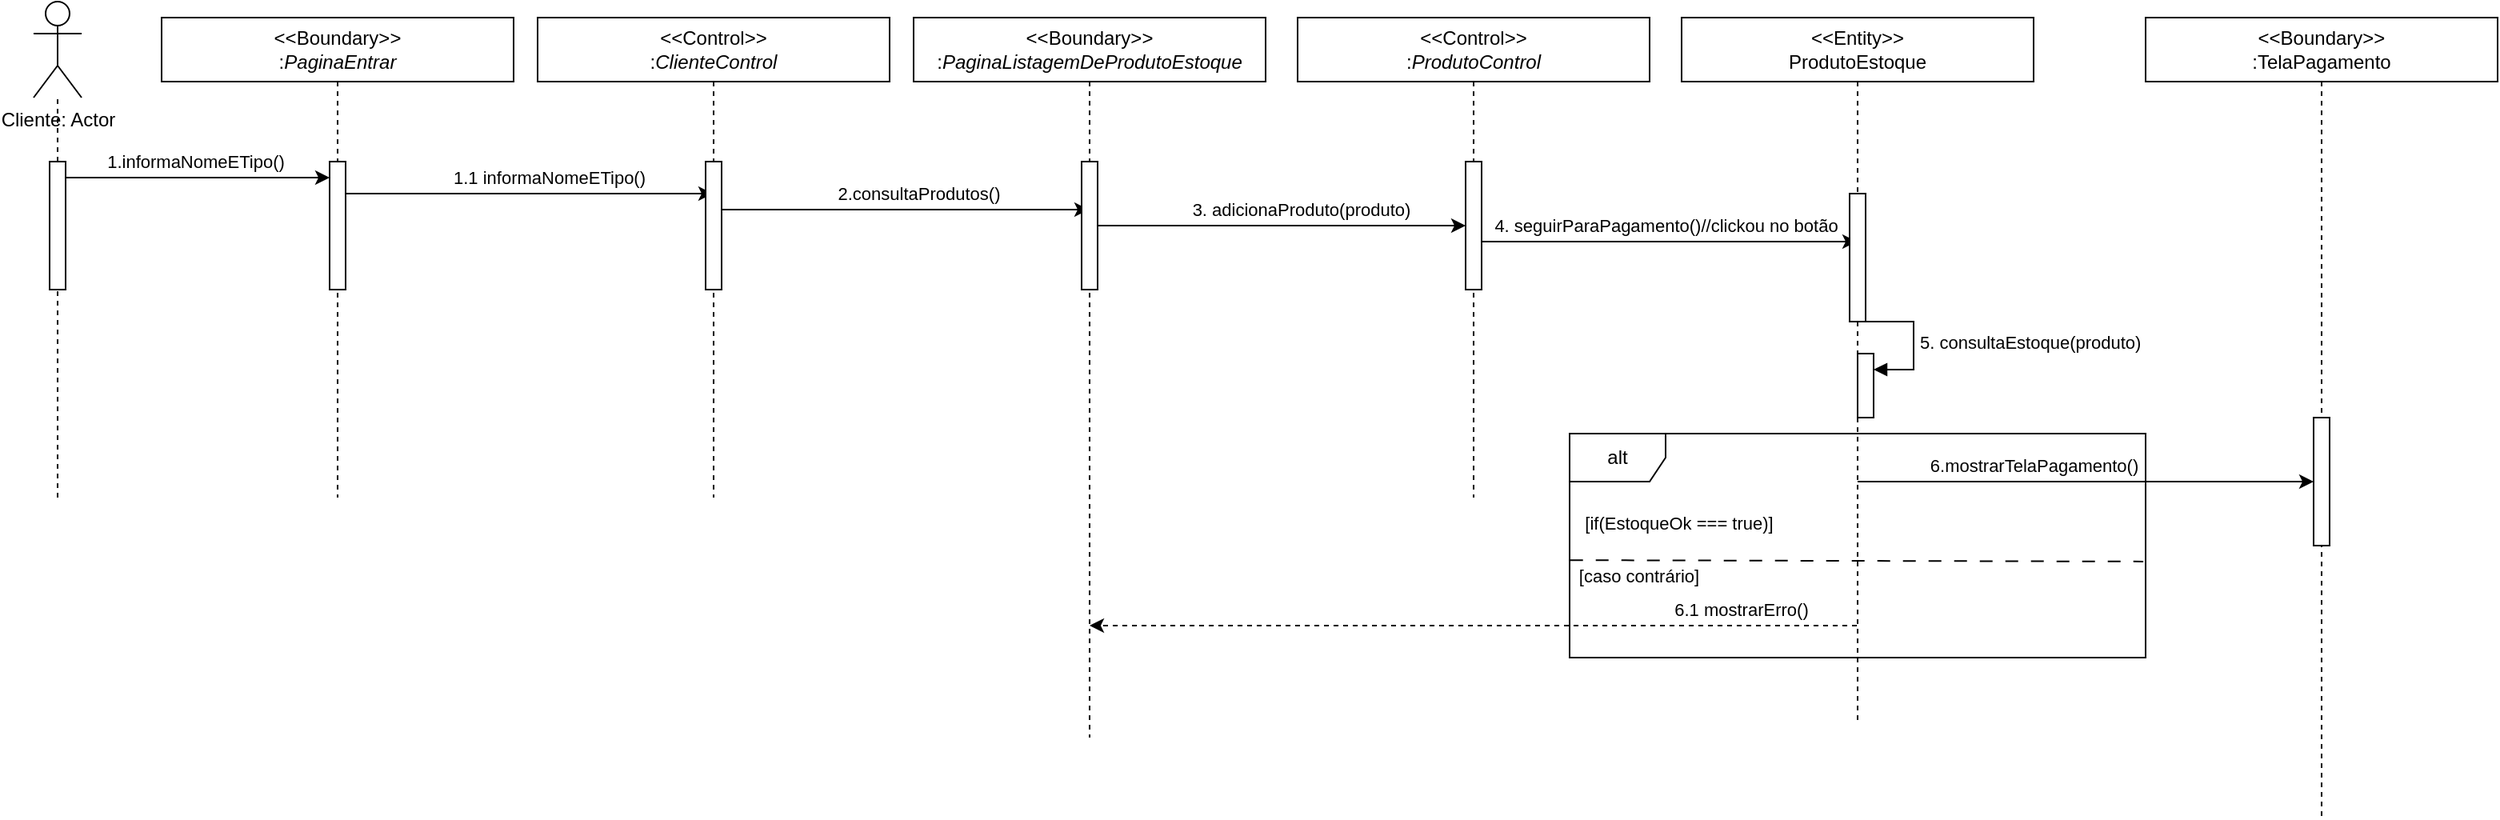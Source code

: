 <mxfile version="24.4.13" type="device">
  <diagram name="Page-1" id="2YBvvXClWsGukQMizWep">
    <mxGraphModel dx="1434" dy="746" grid="1" gridSize="10" guides="1" tooltips="1" connect="1" arrows="1" fold="1" page="1" pageScale="1" pageWidth="850" pageHeight="1100" math="0" shadow="0">
      <root>
        <mxCell id="0" />
        <mxCell id="1" parent="0" />
        <mxCell id="dIbCbMfK42CENRf47W4k-7" value="Cliente: Actor" style="shape=umlActor;verticalLabelPosition=bottom;verticalAlign=top;html=1;outlineConnect=0;" vertex="1" parent="1">
          <mxGeometry x="110" y="50" width="30" height="60" as="geometry" />
        </mxCell>
        <mxCell id="dIbCbMfK42CENRf47W4k-8" value="" style="endArrow=none;dashed=1;html=1;rounded=0;" edge="1" parent="1" source="dIbCbMfK42CENRf47W4k-10" target="dIbCbMfK42CENRf47W4k-7">
          <mxGeometry width="50" height="50" relative="1" as="geometry">
            <mxPoint x="125" y="360" as="sourcePoint" />
            <mxPoint x="390" y="160" as="targetPoint" />
          </mxGeometry>
        </mxCell>
        <mxCell id="dIbCbMfK42CENRf47W4k-9" value="" style="endArrow=none;dashed=1;html=1;rounded=0;" edge="1" parent="1" target="dIbCbMfK42CENRf47W4k-10">
          <mxGeometry width="50" height="50" relative="1" as="geometry">
            <mxPoint x="125" y="360" as="sourcePoint" />
            <mxPoint x="125" y="110" as="targetPoint" />
          </mxGeometry>
        </mxCell>
        <mxCell id="dIbCbMfK42CENRf47W4k-15" style="edgeStyle=orthogonalEdgeStyle;rounded=0;orthogonalLoop=1;jettySize=auto;html=1;curved=0;" edge="1" parent="1" source="dIbCbMfK42CENRf47W4k-10" target="dIbCbMfK42CENRf47W4k-14">
          <mxGeometry relative="1" as="geometry">
            <Array as="points">
              <mxPoint x="240" y="160" />
              <mxPoint x="240" y="160" />
            </Array>
          </mxGeometry>
        </mxCell>
        <mxCell id="dIbCbMfK42CENRf47W4k-16" value="1.informaNomeETipo()" style="edgeLabel;html=1;align=center;verticalAlign=middle;resizable=0;points=[];" vertex="1" connectable="0" parent="dIbCbMfK42CENRf47W4k-15">
          <mxGeometry x="-0.257" y="1" relative="1" as="geometry">
            <mxPoint x="19" y="-9" as="offset" />
          </mxGeometry>
        </mxCell>
        <mxCell id="dIbCbMfK42CENRf47W4k-10" value="" style="html=1;points=[[0,0,0,0,5],[0,1,0,0,-5],[1,0,0,0,5],[1,1,0,0,-5]];perimeter=orthogonalPerimeter;outlineConnect=0;targetShapes=umlLifeline;portConstraint=eastwest;newEdgeStyle={&quot;curved&quot;:0,&quot;rounded&quot;:0};" vertex="1" parent="1">
          <mxGeometry x="120" y="150" width="10" height="80" as="geometry" />
        </mxCell>
        <mxCell id="dIbCbMfK42CENRf47W4k-11" value="&amp;lt;&amp;lt;Boundary&amp;gt;&amp;gt;&lt;div&gt;:&lt;span style=&quot;font-style: italic; text-wrap: nowrap; background-color: initial;&quot;&gt;PaginaEntrar&lt;/span&gt;&lt;/div&gt;" style="shape=umlLifeline;perimeter=lifelinePerimeter;whiteSpace=wrap;html=1;container=0;dropTarget=0;collapsible=0;recursiveResize=0;outlineConnect=0;portConstraint=eastwest;newEdgeStyle={&quot;edgeStyle&quot;:&quot;elbowEdgeStyle&quot;,&quot;elbow&quot;:&quot;vertical&quot;,&quot;curved&quot;:0,&quot;rounded&quot;:0};" vertex="1" parent="1">
          <mxGeometry x="190" y="60" width="220" height="300" as="geometry" />
        </mxCell>
        <mxCell id="dIbCbMfK42CENRf47W4k-37" style="edgeStyle=elbowEdgeStyle;rounded=0;orthogonalLoop=1;jettySize=auto;html=1;elbow=vertical;curved=0;" edge="1" parent="dIbCbMfK42CENRf47W4k-11" target="dIbCbMfK42CENRf47W4k-41">
          <mxGeometry relative="1" as="geometry">
            <mxPoint x="290.0" y="110.21" as="targetPoint" />
            <mxPoint x="115" y="110.003" as="sourcePoint" />
          </mxGeometry>
        </mxCell>
        <mxCell id="dIbCbMfK42CENRf47W4k-38" value="1.1 informaNomeETipo()" style="edgeLabel;html=1;align=center;verticalAlign=middle;resizable=0;points=[];" vertex="1" connectable="0" parent="dIbCbMfK42CENRf47W4k-37">
          <mxGeometry x="0.163" y="2" relative="1" as="geometry">
            <mxPoint x="-7" y="-8" as="offset" />
          </mxGeometry>
        </mxCell>
        <mxCell id="dIbCbMfK42CENRf47W4k-14" value="" style="html=1;points=[];perimeter=orthogonalPerimeter;outlineConnect=0;targetShapes=umlLifeline;portConstraint=eastwest;newEdgeStyle={&quot;edgeStyle&quot;:&quot;elbowEdgeStyle&quot;,&quot;elbow&quot;:&quot;vertical&quot;,&quot;curved&quot;:0,&quot;rounded&quot;:0};" vertex="1" parent="dIbCbMfK42CENRf47W4k-11">
          <mxGeometry x="105" y="90" width="10" height="80" as="geometry" />
        </mxCell>
        <mxCell id="dIbCbMfK42CENRf47W4k-41" value="&amp;lt;&amp;lt;Control&amp;gt;&amp;gt;&lt;div&gt;:&lt;span style=&quot;font-style: italic; text-wrap: nowrap; background-color: initial;&quot;&gt;ClienteControl&lt;/span&gt;&lt;/div&gt;" style="shape=umlLifeline;perimeter=lifelinePerimeter;whiteSpace=wrap;html=1;container=0;dropTarget=0;collapsible=0;recursiveResize=0;outlineConnect=0;portConstraint=eastwest;newEdgeStyle={&quot;edgeStyle&quot;:&quot;elbowEdgeStyle&quot;,&quot;elbow&quot;:&quot;vertical&quot;,&quot;curved&quot;:0,&quot;rounded&quot;:0};" vertex="1" parent="1">
          <mxGeometry x="425" y="60" width="220" height="300" as="geometry" />
        </mxCell>
        <mxCell id="dIbCbMfK42CENRf47W4k-42" style="edgeStyle=elbowEdgeStyle;rounded=0;orthogonalLoop=1;jettySize=auto;html=1;elbow=vertical;curved=0;" edge="1" parent="dIbCbMfK42CENRf47W4k-41" target="dIbCbMfK42CENRf47W4k-47">
          <mxGeometry relative="1" as="geometry">
            <mxPoint x="315" y="120" as="targetPoint" />
            <mxPoint x="115" y="110.003" as="sourcePoint" />
            <Array as="points">
              <mxPoint x="205" y="120" />
            </Array>
          </mxGeometry>
        </mxCell>
        <mxCell id="dIbCbMfK42CENRf47W4k-43" value="2.consultaProdutos()" style="edgeLabel;html=1;align=center;verticalAlign=middle;resizable=0;points=[];" vertex="1" connectable="0" parent="dIbCbMfK42CENRf47W4k-42">
          <mxGeometry x="0.163" y="2" relative="1" as="geometry">
            <mxPoint x="-7" y="-8" as="offset" />
          </mxGeometry>
        </mxCell>
        <mxCell id="dIbCbMfK42CENRf47W4k-44" value="" style="html=1;points=[];perimeter=orthogonalPerimeter;outlineConnect=0;targetShapes=umlLifeline;portConstraint=eastwest;newEdgeStyle={&quot;edgeStyle&quot;:&quot;elbowEdgeStyle&quot;,&quot;elbow&quot;:&quot;vertical&quot;,&quot;curved&quot;:0,&quot;rounded&quot;:0};" vertex="1" parent="dIbCbMfK42CENRf47W4k-41">
          <mxGeometry x="105" y="90" width="10" height="80" as="geometry" />
        </mxCell>
        <mxCell id="dIbCbMfK42CENRf47W4k-47" value="&amp;lt;&amp;lt;Boundary&amp;gt;&amp;gt;&lt;div&gt;:&lt;span style=&quot;font-style: italic; text-wrap: nowrap; background-color: initial;&quot;&gt;PaginaListagemDeProdutoEstoque&lt;/span&gt;&lt;/div&gt;" style="shape=umlLifeline;perimeter=lifelinePerimeter;whiteSpace=wrap;html=1;container=0;dropTarget=0;collapsible=0;recursiveResize=0;outlineConnect=0;portConstraint=eastwest;newEdgeStyle={&quot;edgeStyle&quot;:&quot;elbowEdgeStyle&quot;,&quot;elbow&quot;:&quot;vertical&quot;,&quot;curved&quot;:0,&quot;rounded&quot;:0};" vertex="1" parent="1">
          <mxGeometry x="660" y="60" width="220" height="450" as="geometry" />
        </mxCell>
        <mxCell id="dIbCbMfK42CENRf47W4k-50" value="" style="html=1;points=[];perimeter=orthogonalPerimeter;outlineConnect=0;targetShapes=umlLifeline;portConstraint=eastwest;newEdgeStyle={&quot;edgeStyle&quot;:&quot;elbowEdgeStyle&quot;,&quot;elbow&quot;:&quot;vertical&quot;,&quot;curved&quot;:0,&quot;rounded&quot;:0};" vertex="1" parent="dIbCbMfK42CENRf47W4k-47">
          <mxGeometry x="105" y="90" width="10" height="80" as="geometry" />
        </mxCell>
        <mxCell id="dIbCbMfK42CENRf47W4k-52" value="&amp;lt;&amp;lt;Control&amp;gt;&amp;gt;&lt;div&gt;:&lt;span style=&quot;font-style: italic; text-wrap: nowrap; background-color: initial;&quot;&gt;ProdutoControl&lt;/span&gt;&lt;/div&gt;" style="shape=umlLifeline;perimeter=lifelinePerimeter;whiteSpace=wrap;html=1;container=0;dropTarget=0;collapsible=0;recursiveResize=0;outlineConnect=0;portConstraint=eastwest;newEdgeStyle={&quot;edgeStyle&quot;:&quot;elbowEdgeStyle&quot;,&quot;elbow&quot;:&quot;vertical&quot;,&quot;curved&quot;:0,&quot;rounded&quot;:0};" vertex="1" parent="1">
          <mxGeometry x="900" y="60" width="220" height="300" as="geometry" />
        </mxCell>
        <mxCell id="dIbCbMfK42CENRf47W4k-55" value="" style="html=1;points=[];perimeter=orthogonalPerimeter;outlineConnect=0;targetShapes=umlLifeline;portConstraint=eastwest;newEdgeStyle={&quot;edgeStyle&quot;:&quot;elbowEdgeStyle&quot;,&quot;elbow&quot;:&quot;vertical&quot;,&quot;curved&quot;:0,&quot;rounded&quot;:0};" vertex="1" parent="dIbCbMfK42CENRf47W4k-52">
          <mxGeometry x="105" y="90" width="10" height="80" as="geometry" />
        </mxCell>
        <mxCell id="dIbCbMfK42CENRf47W4k-48" style="edgeStyle=elbowEdgeStyle;rounded=0;orthogonalLoop=1;jettySize=auto;html=1;elbow=vertical;curved=0;" edge="1" parent="1" source="dIbCbMfK42CENRf47W4k-50" target="dIbCbMfK42CENRf47W4k-55">
          <mxGeometry relative="1" as="geometry">
            <mxPoint x="950" y="190" as="targetPoint" />
            <mxPoint x="1130" y="260" as="sourcePoint" />
            <Array as="points" />
          </mxGeometry>
        </mxCell>
        <mxCell id="dIbCbMfK42CENRf47W4k-49" value="3. adicionaProduto(produto)" style="edgeLabel;html=1;align=center;verticalAlign=middle;resizable=0;points=[];" vertex="1" connectable="0" parent="dIbCbMfK42CENRf47W4k-48">
          <mxGeometry x="0.163" y="2" relative="1" as="geometry">
            <mxPoint x="-7" y="-8" as="offset" />
          </mxGeometry>
        </mxCell>
        <mxCell id="dIbCbMfK42CENRf47W4k-53" style="edgeStyle=elbowEdgeStyle;rounded=0;orthogonalLoop=1;jettySize=auto;html=1;elbow=vertical;curved=0;" edge="1" parent="1" target="dIbCbMfK42CENRf47W4k-62">
          <mxGeometry relative="1" as="geometry">
            <mxPoint x="1210" y="200" as="targetPoint" />
            <mxPoint x="1015" y="200" as="sourcePoint" />
            <Array as="points" />
          </mxGeometry>
        </mxCell>
        <mxCell id="dIbCbMfK42CENRf47W4k-65" value="4. seguirParaPagamento()//clickou no botão" style="edgeLabel;html=1;align=center;verticalAlign=middle;resizable=0;points=[];" vertex="1" connectable="0" parent="dIbCbMfK42CENRf47W4k-53">
          <mxGeometry x="-0.268" relative="1" as="geometry">
            <mxPoint x="29" y="-10" as="offset" />
          </mxGeometry>
        </mxCell>
        <mxCell id="dIbCbMfK42CENRf47W4k-84" style="edgeStyle=elbowEdgeStyle;rounded=0;orthogonalLoop=1;jettySize=auto;html=1;elbow=vertical;curved=0;" edge="1" parent="1" source="dIbCbMfK42CENRf47W4k-62" target="dIbCbMfK42CENRf47W4k-83">
          <mxGeometry relative="1" as="geometry" />
        </mxCell>
        <mxCell id="dIbCbMfK42CENRf47W4k-85" value="6.mostrarTelaPagamento()" style="edgeLabel;html=1;align=center;verticalAlign=middle;resizable=0;points=[];" vertex="1" connectable="0" parent="dIbCbMfK42CENRf47W4k-84">
          <mxGeometry x="0.047" y="1" relative="1" as="geometry">
            <mxPoint x="-39" y="-9" as="offset" />
          </mxGeometry>
        </mxCell>
        <mxCell id="dIbCbMfK42CENRf47W4k-86" style="edgeStyle=elbowEdgeStyle;rounded=0;orthogonalLoop=1;jettySize=auto;html=1;elbow=vertical;curved=0;dashed=1;" edge="1" parent="1" source="dIbCbMfK42CENRf47W4k-62" target="dIbCbMfK42CENRf47W4k-47">
          <mxGeometry relative="1" as="geometry">
            <Array as="points">
              <mxPoint x="1030" y="440" />
            </Array>
          </mxGeometry>
        </mxCell>
        <mxCell id="dIbCbMfK42CENRf47W4k-87" value="6.1 mostrarErro()" style="edgeLabel;html=1;align=center;verticalAlign=middle;resizable=0;points=[];" vertex="1" connectable="0" parent="dIbCbMfK42CENRf47W4k-86">
          <mxGeometry x="-0.694" y="1" relative="1" as="geometry">
            <mxPoint x="1" y="-11" as="offset" />
          </mxGeometry>
        </mxCell>
        <mxCell id="dIbCbMfK42CENRf47W4k-62" value="&amp;lt;&amp;lt;Entity&amp;gt;&amp;gt;&lt;div&gt;ProdutoEstoque&lt;/div&gt;" style="shape=umlLifeline;perimeter=lifelinePerimeter;whiteSpace=wrap;html=1;container=0;dropTarget=0;collapsible=0;recursiveResize=0;outlineConnect=0;portConstraint=eastwest;newEdgeStyle={&quot;edgeStyle&quot;:&quot;elbowEdgeStyle&quot;,&quot;elbow&quot;:&quot;vertical&quot;,&quot;curved&quot;:0,&quot;rounded&quot;:0};" vertex="1" parent="1">
          <mxGeometry x="1140" y="60" width="220" height="440" as="geometry" />
        </mxCell>
        <mxCell id="dIbCbMfK42CENRf47W4k-63" value="" style="html=1;points=[];perimeter=orthogonalPerimeter;outlineConnect=0;targetShapes=umlLifeline;portConstraint=eastwest;newEdgeStyle={&quot;edgeStyle&quot;:&quot;elbowEdgeStyle&quot;,&quot;elbow&quot;:&quot;vertical&quot;,&quot;curved&quot;:0,&quot;rounded&quot;:0};" vertex="1" parent="dIbCbMfK42CENRf47W4k-62">
          <mxGeometry x="105" y="110" width="10" height="80" as="geometry" />
        </mxCell>
        <mxCell id="dIbCbMfK42CENRf47W4k-74" value="" style="html=1;points=[[0,0,0,0,5],[0,1,0,0,-5],[1,0,0,0,5],[1,1,0,0,-5]];perimeter=orthogonalPerimeter;outlineConnect=0;targetShapes=umlLifeline;portConstraint=eastwest;newEdgeStyle={&quot;curved&quot;:0,&quot;rounded&quot;:0};" vertex="1" parent="dIbCbMfK42CENRf47W4k-62">
          <mxGeometry x="110" y="210" width="10" height="40" as="geometry" />
        </mxCell>
        <mxCell id="dIbCbMfK42CENRf47W4k-75" value="&lt;span style=&quot;text-align: center;&quot;&gt;5. consultaEstoque(produto)&lt;/span&gt;" style="html=1;align=left;spacingLeft=2;endArrow=block;rounded=0;edgeStyle=orthogonalEdgeStyle;curved=0;rounded=0;" edge="1" target="dIbCbMfK42CENRf47W4k-74" parent="dIbCbMfK42CENRf47W4k-62">
          <mxGeometry relative="1" as="geometry">
            <mxPoint x="115" y="190" as="sourcePoint" />
            <Array as="points">
              <mxPoint x="145" y="220" />
            </Array>
          </mxGeometry>
        </mxCell>
        <mxCell id="dIbCbMfK42CENRf47W4k-76" value="alt" style="shape=umlFrame;whiteSpace=wrap;html=1;pointerEvents=0;" vertex="1" parent="1">
          <mxGeometry x="1070" y="320" width="360" height="140" as="geometry" />
        </mxCell>
        <mxCell id="dIbCbMfK42CENRf47W4k-78" value="" style="endArrow=none;dashed=1;html=1;rounded=0;entryX=0.996;entryY=0.571;entryDx=0;entryDy=0;entryPerimeter=0;exitX=0.001;exitY=0.565;exitDx=0;exitDy=0;exitPerimeter=0;dashPattern=8 8;" edge="1" parent="1" source="dIbCbMfK42CENRf47W4k-76" target="dIbCbMfK42CENRf47W4k-76">
          <mxGeometry width="50" height="50" relative="1" as="geometry">
            <mxPoint x="1160" y="400" as="sourcePoint" />
            <mxPoint x="1100" y="270" as="targetPoint" />
          </mxGeometry>
        </mxCell>
        <mxCell id="dIbCbMfK42CENRf47W4k-79" value="[if(EstoqueOk === true)]" style="edgeLabel;html=1;align=center;verticalAlign=middle;resizable=0;points=[];" vertex="1" connectable="0" parent="dIbCbMfK42CENRf47W4k-78">
          <mxGeometry x="-0.866" y="1" relative="1" as="geometry">
            <mxPoint x="43" y="-22" as="offset" />
          </mxGeometry>
        </mxCell>
        <mxCell id="dIbCbMfK42CENRf47W4k-80" value="[caso contrário]" style="edgeLabel;html=1;align=center;verticalAlign=middle;resizable=0;points=[];" vertex="1" connectable="0" parent="1">
          <mxGeometry x="1159.996" y="410.002" as="geometry">
            <mxPoint x="-47" y="-1" as="offset" />
          </mxGeometry>
        </mxCell>
        <mxCell id="dIbCbMfK42CENRf47W4k-82" value="&amp;lt;&amp;lt;Boundary&amp;gt;&amp;gt;&lt;div&gt;:TelaPagamento&lt;/div&gt;" style="shape=umlLifeline;perimeter=lifelinePerimeter;whiteSpace=wrap;html=1;container=0;dropTarget=0;collapsible=0;recursiveResize=0;outlineConnect=0;portConstraint=eastwest;newEdgeStyle={&quot;edgeStyle&quot;:&quot;elbowEdgeStyle&quot;,&quot;elbow&quot;:&quot;vertical&quot;,&quot;curved&quot;:0,&quot;rounded&quot;:0};" vertex="1" parent="1">
          <mxGeometry x="1430" y="60" width="220" height="500" as="geometry" />
        </mxCell>
        <mxCell id="dIbCbMfK42CENRf47W4k-83" value="" style="html=1;points=[];perimeter=orthogonalPerimeter;outlineConnect=0;targetShapes=umlLifeline;portConstraint=eastwest;newEdgeStyle={&quot;edgeStyle&quot;:&quot;elbowEdgeStyle&quot;,&quot;elbow&quot;:&quot;vertical&quot;,&quot;curved&quot;:0,&quot;rounded&quot;:0};" vertex="1" parent="dIbCbMfK42CENRf47W4k-82">
          <mxGeometry x="105" y="250" width="10" height="80" as="geometry" />
        </mxCell>
      </root>
    </mxGraphModel>
  </diagram>
</mxfile>

